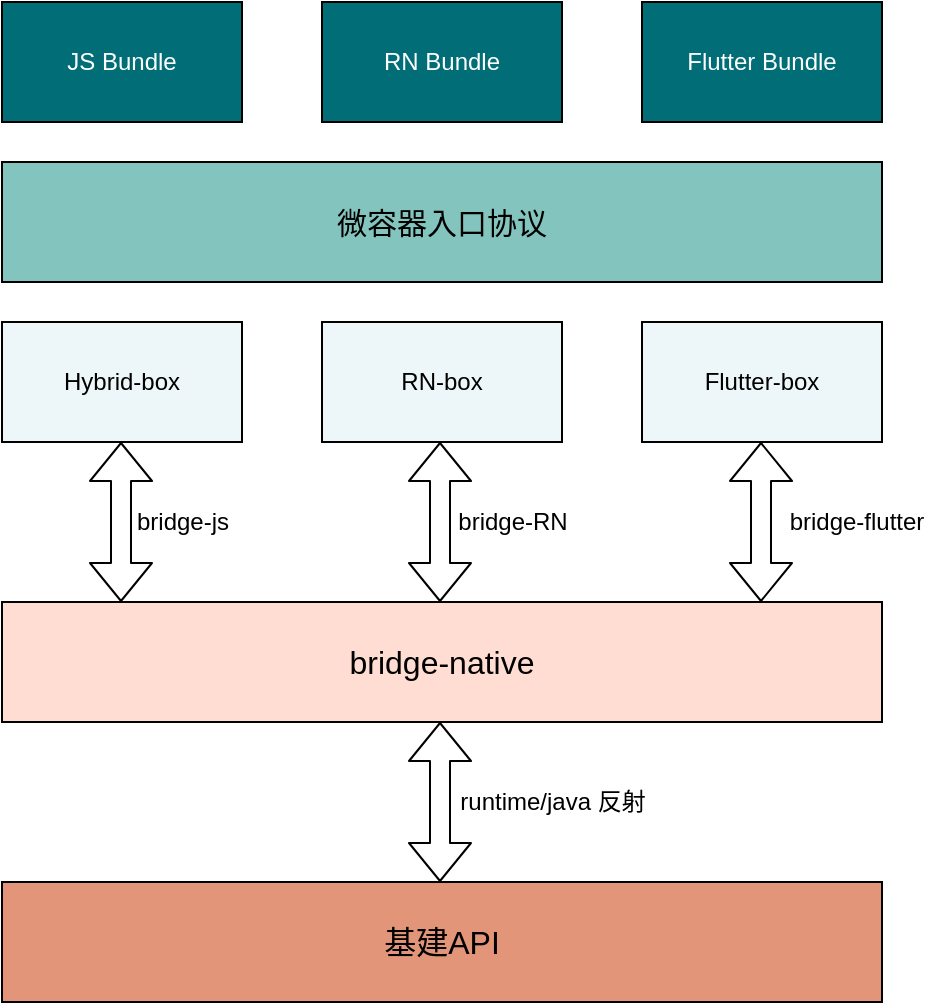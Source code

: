 <mxfile version="14.6.6" type="github" pages="3">
  <diagram id="JoMTXiHfOhuPp_pBb8iJ" name="第 1 页">
    <mxGraphModel dx="1426" dy="711" grid="1" gridSize="10" guides="1" tooltips="1" connect="1" arrows="1" fold="1" page="1" pageScale="1" pageWidth="600" pageHeight="600" math="0" shadow="0">
      <root>
        <mxCell id="0" />
        <mxCell id="1" parent="0" />
        <mxCell id="F1QFF-NNQ-U6RUkxFtT4-1" value="JS Bundle" style="rounded=0;whiteSpace=wrap;html=1;fillColor=#006D77;fontColor=#FFFFFF;" parent="1" vertex="1">
          <mxGeometry x="80" y="40" width="120" height="60" as="geometry" />
        </mxCell>
        <mxCell id="F1QFF-NNQ-U6RUkxFtT4-2" value="RN Bundle" style="whiteSpace=wrap;html=1;fillColor=#006D77;fontColor=#FFFFFF;" parent="1" vertex="1">
          <mxGeometry x="240" y="40" width="120" height="60" as="geometry" />
        </mxCell>
        <mxCell id="F1QFF-NNQ-U6RUkxFtT4-3" value="Hybrid-box" style="whiteSpace=wrap;html=1;fillColor=#EDF6F9;" parent="1" vertex="1">
          <mxGeometry x="80" y="200" width="120" height="60" as="geometry" />
        </mxCell>
        <mxCell id="F1QFF-NNQ-U6RUkxFtT4-4" value="RN-box" style="whiteSpace=wrap;html=1;fillColor=#EDF6F9;" parent="1" vertex="1">
          <mxGeometry x="240" y="200" width="120" height="60" as="geometry" />
        </mxCell>
        <mxCell id="F1QFF-NNQ-U6RUkxFtT4-5" value="Flutter-box" style="whiteSpace=wrap;html=1;fillColor=#EDF6F9;" parent="1" vertex="1">
          <mxGeometry x="400" y="200" width="120" height="60" as="geometry" />
        </mxCell>
        <mxCell id="F1QFF-NNQ-U6RUkxFtT4-6" value="基建API" style="whiteSpace=wrap;html=1;fillColor=#E29578;fontSize=16;" parent="1" vertex="1">
          <mxGeometry x="80" y="480" width="440" height="60" as="geometry" />
        </mxCell>
        <mxCell id="F1QFF-NNQ-U6RUkxFtT4-7" value="bridge-native" style="whiteSpace=wrap;html=1;fillColor=#FFDDD2;fontSize=16;" parent="1" vertex="1">
          <mxGeometry x="80" y="340" width="440" height="60" as="geometry" />
        </mxCell>
        <mxCell id="F1QFF-NNQ-U6RUkxFtT4-8" value="微容器入口协议" style="whiteSpace=wrap;html=1;fillColor=#83C5BE;fontSize=15;" parent="1" vertex="1">
          <mxGeometry x="80" y="120" width="440" height="60" as="geometry" />
        </mxCell>
        <mxCell id="F1QFF-NNQ-U6RUkxFtT4-9" value="Flutter Bundle" style="whiteSpace=wrap;html=1;fillColor=#006D77;fontColor=#FFFFFF;" parent="1" vertex="1">
          <mxGeometry x="400" y="40" width="120" height="60" as="geometry" />
        </mxCell>
        <mxCell id="F1QFF-NNQ-U6RUkxFtT4-12" value="" style="shape=flexArrow;endArrow=classic;startArrow=classic;html=1;fontColor=#FFFFFF;" parent="1" edge="1">
          <mxGeometry width="50" height="50" relative="1" as="geometry">
            <mxPoint x="299" y="340" as="sourcePoint" />
            <mxPoint x="299" y="260" as="targetPoint" />
          </mxGeometry>
        </mxCell>
        <mxCell id="F1QFF-NNQ-U6RUkxFtT4-13" value="" style="shape=flexArrow;endArrow=classic;startArrow=classic;html=1;fontColor=#FFFFFF;" parent="1" edge="1">
          <mxGeometry width="50" height="50" relative="1" as="geometry">
            <mxPoint x="459.5" y="340" as="sourcePoint" />
            <mxPoint x="459.5" y="260" as="targetPoint" />
          </mxGeometry>
        </mxCell>
        <mxCell id="F1QFF-NNQ-U6RUkxFtT4-14" value="" style="shape=flexArrow;endArrow=classic;startArrow=classic;html=1;fontColor=#FFFFFF;" parent="1" edge="1">
          <mxGeometry width="50" height="50" relative="1" as="geometry">
            <mxPoint x="299" y="480" as="sourcePoint" />
            <mxPoint x="299" y="400" as="targetPoint" />
          </mxGeometry>
        </mxCell>
        <mxCell id="F1QFF-NNQ-U6RUkxFtT4-15" value="" style="shape=flexArrow;endArrow=classic;startArrow=classic;html=1;fontColor=#FFFFFF;" parent="1" edge="1">
          <mxGeometry width="50" height="50" relative="1" as="geometry">
            <mxPoint x="139.5" y="340" as="sourcePoint" />
            <mxPoint x="139.5" y="260" as="targetPoint" />
          </mxGeometry>
        </mxCell>
        <mxCell id="F1QFF-NNQ-U6RUkxFtT4-16" value="bridge-js" style="text;html=1;align=center;verticalAlign=middle;resizable=0;points=[];autosize=1;" parent="1" vertex="1">
          <mxGeometry x="140" y="290" width="60" height="20" as="geometry" />
        </mxCell>
        <mxCell id="F1QFF-NNQ-U6RUkxFtT4-17" value="bridge-RN" style="text;html=1;align=center;verticalAlign=middle;resizable=0;points=[];autosize=1;fontColor=#000000;" parent="1" vertex="1">
          <mxGeometry x="300" y="290" width="70" height="20" as="geometry" />
        </mxCell>
        <mxCell id="F1QFF-NNQ-U6RUkxFtT4-18" value="bridge-flutter" style="text;html=1;align=center;verticalAlign=middle;resizable=0;points=[];autosize=1;fontColor=#000000;" parent="1" vertex="1">
          <mxGeometry x="467" y="290" width="80" height="20" as="geometry" />
        </mxCell>
        <mxCell id="F1QFF-NNQ-U6RUkxFtT4-19" value="runtime/java 反射" style="text;html=1;align=center;verticalAlign=middle;resizable=0;points=[];autosize=1;fontColor=#000000;" parent="1" vertex="1">
          <mxGeometry x="300" y="430" width="110" height="20" as="geometry" />
        </mxCell>
      </root>
    </mxGraphModel>
  </diagram>
  <diagram id="q3KZjr_6w5b44Eu47zJ1" name="第 2 页">
    <mxGraphModel dx="1426" dy="711" grid="1" gridSize="10" guides="1" tooltips="1" connect="1" arrows="1" fold="1" page="1" pageScale="1" pageWidth="600" pageHeight="600" math="0" shadow="0">
      <root>
        <mxCell id="x9FaRGgshdTX-bnKY5PL-0" />
        <mxCell id="x9FaRGgshdTX-bnKY5PL-1" parent="x9FaRGgshdTX-bnKY5PL-0" />
        <mxCell id="8KJiEk0ww90a6QA8ULXF-0" value="JS Bundle" style="rounded=0;whiteSpace=wrap;html=1;fillColor=#006D77;fontColor=#FFFFFF;" vertex="1" parent="x9FaRGgshdTX-bnKY5PL-1">
          <mxGeometry x="70" y="40" width="120" height="60" as="geometry" />
        </mxCell>
        <mxCell id="8KJiEk0ww90a6QA8ULXF-1" value="RN Bundle" style="whiteSpace=wrap;html=1;fillColor=#006D77;fontColor=#FFFFFF;" vertex="1" parent="x9FaRGgshdTX-bnKY5PL-1">
          <mxGeometry x="230" y="40" width="120" height="60" as="geometry" />
        </mxCell>
        <mxCell id="8KJiEk0ww90a6QA8ULXF-2" value="Hybrid-box" style="whiteSpace=wrap;html=1;fillColor=#EDF6F9;" vertex="1" parent="x9FaRGgshdTX-bnKY5PL-1">
          <mxGeometry x="70" y="200" width="120" height="60" as="geometry" />
        </mxCell>
        <mxCell id="8KJiEk0ww90a6QA8ULXF-3" value="RN-box" style="whiteSpace=wrap;html=1;fillColor=#EDF6F9;" vertex="1" parent="x9FaRGgshdTX-bnKY5PL-1">
          <mxGeometry x="230" y="200" width="120" height="60" as="geometry" />
        </mxCell>
        <mxCell id="8KJiEk0ww90a6QA8ULXF-4" value="Flutter-box" style="whiteSpace=wrap;html=1;fillColor=#EDF6F9;" vertex="1" parent="x9FaRGgshdTX-bnKY5PL-1">
          <mxGeometry x="390" y="200" width="120" height="60" as="geometry" />
        </mxCell>
        <mxCell id="8KJiEk0ww90a6QA8ULXF-5" value="基建API" style="whiteSpace=wrap;html=1;fillColor=#E29578;fontSize=16;" vertex="1" parent="x9FaRGgshdTX-bnKY5PL-1">
          <mxGeometry x="70" y="470" width="440" height="60" as="geometry" />
        </mxCell>
        <mxCell id="8KJiEk0ww90a6QA8ULXF-7" value="微容器入口协议" style="whiteSpace=wrap;html=1;fillColor=#83C5BE;fontSize=15;" vertex="1" parent="x9FaRGgshdTX-bnKY5PL-1">
          <mxGeometry x="70" y="120" width="440" height="60" as="geometry" />
        </mxCell>
        <mxCell id="8KJiEk0ww90a6QA8ULXF-8" value="Flutter Bundle" style="whiteSpace=wrap;html=1;fillColor=#006D77;fontColor=#FFFFFF;" vertex="1" parent="x9FaRGgshdTX-bnKY5PL-1">
          <mxGeometry x="390" y="40" width="120" height="60" as="geometry" />
        </mxCell>
        <mxCell id="8KJiEk0ww90a6QA8ULXF-17" value="&lt;font style=&quot;font-size: 16px&quot;&gt;JSI&lt;/font&gt;" style="rounded=0;whiteSpace=wrap;html=1;fillColor=#ffe6cc;strokeColor=#d79b00;" vertex="1" parent="x9FaRGgshdTX-bnKY5PL-1">
          <mxGeometry x="70" y="310" width="280" height="110" as="geometry" />
        </mxCell>
        <mxCell id="8KJiEk0ww90a6QA8ULXF-18" value="&lt;font style=&quot;font-size: 29px&quot;&gt;❓&lt;/font&gt;" style="rounded=0;whiteSpace=wrap;html=1;" vertex="1" parent="x9FaRGgshdTX-bnKY5PL-1">
          <mxGeometry x="390" y="309" width="120" height="110" as="geometry" />
        </mxCell>
        <mxCell id="8KJiEk0ww90a6QA8ULXF-19" value="" style="shape=doubleArrow;direction=south;whiteSpace=wrap;html=1;fillColor=none;" vertex="1" parent="x9FaRGgshdTX-bnKY5PL-1">
          <mxGeometry x="202.5" y="426" width="15" height="35" as="geometry" />
        </mxCell>
        <mxCell id="B07_-Uun-cKX34HKOmx0-1" value="" style="rounded=0;whiteSpace=wrap;html=1;fillColor=none;dashed=1;" vertex="1" parent="x9FaRGgshdTX-bnKY5PL-1">
          <mxGeometry x="60" y="190" width="300" height="80" as="geometry" />
        </mxCell>
        <mxCell id="B07_-Uun-cKX34HKOmx0-2" value="" style="shape=doubleArrow;direction=south;whiteSpace=wrap;html=1;fillColor=none;" vertex="1" parent="x9FaRGgshdTX-bnKY5PL-1">
          <mxGeometry x="202.5" y="274" width="15" height="35" as="geometry" />
        </mxCell>
      </root>
    </mxGraphModel>
  </diagram>
  <diagram id="hjtopL6CsBfBR1J5f7IC" name="第 3 页">
    <mxGraphModel dx="1426" dy="711" grid="1" gridSize="10" guides="1" tooltips="1" connect="1" arrows="1" fold="1" page="1" pageScale="1" pageWidth="1200" pageHeight="600" math="0" shadow="0">
      <root>
        <mxCell id="Xcs8l30UtsmU1XhOhAEq-0" />
        <mxCell id="Xcs8l30UtsmU1XhOhAEq-1" parent="Xcs8l30UtsmU1XhOhAEq-0" />
        <mxCell id="Xcs8l30UtsmU1XhOhAEq-11" value="" style="edgeStyle=orthogonalEdgeStyle;rounded=0;orthogonalLoop=1;jettySize=auto;html=1;" edge="1" parent="Xcs8l30UtsmU1XhOhAEq-1" source="Xcs8l30UtsmU1XhOhAEq-2" target="Xcs8l30UtsmU1XhOhAEq-4">
          <mxGeometry relative="1" as="geometry" />
        </mxCell>
        <mxCell id="Xcs8l30UtsmU1XhOhAEq-18" style="edgeStyle=orthogonalEdgeStyle;rounded=0;orthogonalLoop=1;jettySize=auto;html=1;entryX=-0.02;entryY=0.725;entryDx=0;entryDy=0;entryPerimeter=0;dashed=1;" edge="1" parent="Xcs8l30UtsmU1XhOhAEq-1" source="Xcs8l30UtsmU1XhOhAEq-2" target="Xcs8l30UtsmU1XhOhAEq-9">
          <mxGeometry relative="1" as="geometry">
            <mxPoint x="750" y="370" as="targetPoint" />
            <Array as="points">
              <mxPoint x="150" y="420" />
              <mxPoint x="820" y="420" />
              <mxPoint x="820" y="370" />
            </Array>
          </mxGeometry>
        </mxCell>
        <mxCell id="Xcs8l30UtsmU1XhOhAEq-2" value="VSCode" style="whiteSpace=wrap;html=1;aspect=fixed;fillColor=none;" vertex="1" parent="Xcs8l30UtsmU1XhOhAEq-1">
          <mxGeometry x="60" y="190" width="180" height="180" as="geometry" />
        </mxCell>
        <mxCell id="Xcs8l30UtsmU1XhOhAEq-10" style="edgeStyle=orthogonalEdgeStyle;rounded=0;orthogonalLoop=1;jettySize=auto;html=1;entryX=0.5;entryY=0;entryDx=0;entryDy=0;" edge="1" parent="Xcs8l30UtsmU1XhOhAEq-1" source="Xcs8l30UtsmU1XhOhAEq-3" target="Xcs8l30UtsmU1XhOhAEq-5">
          <mxGeometry relative="1" as="geometry" />
        </mxCell>
        <mxCell id="Xcs8l30UtsmU1XhOhAEq-3" value="" style="ellipse;whiteSpace=wrap;html=1;strokeColor=#000000;fillColor=none;" vertex="1" parent="Xcs8l30UtsmU1XhOhAEq-1">
          <mxGeometry x="430" y="110" width="120" height="80" as="geometry" />
        </mxCell>
        <mxCell id="Xcs8l30UtsmU1XhOhAEq-12" value="" style="edgeStyle=orthogonalEdgeStyle;rounded=0;orthogonalLoop=1;jettySize=auto;html=1;" edge="1" parent="Xcs8l30UtsmU1XhOhAEq-1" source="Xcs8l30UtsmU1XhOhAEq-4" target="Xcs8l30UtsmU1XhOhAEq-5">
          <mxGeometry relative="1" as="geometry" />
        </mxCell>
        <mxCell id="Xcs8l30UtsmU1XhOhAEq-4" value="debug" style="rounded=0;whiteSpace=wrap;html=1;strokeColor=#000000;fillColor=none;" vertex="1" parent="Xcs8l30UtsmU1XhOhAEq-1">
          <mxGeometry x="270" y="250" width="120" height="60" as="geometry" />
        </mxCell>
        <mxCell id="Xcs8l30UtsmU1XhOhAEq-13" value="" style="edgeStyle=orthogonalEdgeStyle;rounded=0;orthogonalLoop=1;jettySize=auto;html=1;" edge="1" parent="Xcs8l30UtsmU1XhOhAEq-1" source="Xcs8l30UtsmU1XhOhAEq-5" target="Xcs8l30UtsmU1XhOhAEq-6">
          <mxGeometry relative="1" as="geometry" />
        </mxCell>
        <mxCell id="Xcs8l30UtsmU1XhOhAEq-5" value="下载调试工程" style="rounded=0;whiteSpace=wrap;html=1;strokeColor=#000000;fillColor=none;" vertex="1" parent="Xcs8l30UtsmU1XhOhAEq-1">
          <mxGeometry x="430" y="250" width="120" height="60" as="geometry" />
        </mxCell>
        <mxCell id="Xcs8l30UtsmU1XhOhAEq-14" value="" style="edgeStyle=orthogonalEdgeStyle;rounded=0;orthogonalLoop=1;jettySize=auto;html=1;" edge="1" parent="Xcs8l30UtsmU1XhOhAEq-1" source="Xcs8l30UtsmU1XhOhAEq-6" target="Xcs8l30UtsmU1XhOhAEq-7">
          <mxGeometry relative="1" as="geometry" />
        </mxCell>
        <mxCell id="Xcs8l30UtsmU1XhOhAEq-6" value="初始化工程配置依赖" style="rounded=0;whiteSpace=wrap;html=1;strokeColor=#000000;fillColor=none;" vertex="1" parent="Xcs8l30UtsmU1XhOhAEq-1">
          <mxGeometry x="600" y="250" width="120" height="60" as="geometry" />
        </mxCell>
        <mxCell id="Xcs8l30UtsmU1XhOhAEq-15" value="" style="edgeStyle=orthogonalEdgeStyle;rounded=0;orthogonalLoop=1;jettySize=auto;html=1;" edge="1" parent="Xcs8l30UtsmU1XhOhAEq-1" source="Xcs8l30UtsmU1XhOhAEq-7" target="Xcs8l30UtsmU1XhOhAEq-9">
          <mxGeometry relative="1" as="geometry" />
        </mxCell>
        <mxCell id="Xcs8l30UtsmU1XhOhAEq-7" value="启动模拟器" style="rounded=0;whiteSpace=wrap;html=1;strokeColor=#000000;fillColor=none;" vertex="1" parent="Xcs8l30UtsmU1XhOhAEq-1">
          <mxGeometry x="760" y="250" width="120" height="60" as="geometry" />
        </mxCell>
        <mxCell id="Xcs8l30UtsmU1XhOhAEq-9" value="" style="html=1;verticalLabelPosition=bottom;labelBackgroundColor=#ffffff;verticalAlign=top;shadow=0;dashed=0;strokeWidth=1;shape=mxgraph.ios7.misc.iphone;strokeColor=#c0c0c0;fillColor=none;" vertex="1" parent="Xcs8l30UtsmU1XhOhAEq-1">
          <mxGeometry x="950" y="80" width="200" height="400" as="geometry" />
        </mxCell>
        <mxCell id="Xcs8l30UtsmU1XhOhAEq-17" value="微容器" style="rounded=0;whiteSpace=wrap;html=1;strokeColor=#000000;fillColor=none;" vertex="1" parent="Xcs8l30UtsmU1XhOhAEq-1">
          <mxGeometry x="970" y="150" width="160" height="260" as="geometry" />
        </mxCell>
        <mxCell id="Xcs8l30UtsmU1XhOhAEq-19" value="Hot reload" style="text;html=1;align=center;verticalAlign=middle;resizable=0;points=[];autosize=1;strokeColor=none;" vertex="1" parent="Xcs8l30UtsmU1XhOhAEq-1">
          <mxGeometry x="415" y="397" width="70" height="20" as="geometry" />
        </mxCell>
      </root>
    </mxGraphModel>
  </diagram>
</mxfile>
